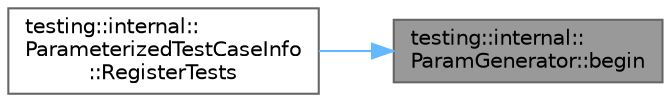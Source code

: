 digraph "testing::internal::ParamGenerator::begin"
{
 // LATEX_PDF_SIZE
  bgcolor="transparent";
  edge [fontname=Helvetica,fontsize=10,labelfontname=Helvetica,labelfontsize=10];
  node [fontname=Helvetica,fontsize=10,shape=box,height=0.2,width=0.4];
  rankdir="RL";
  Node1 [id="Node000001",label="testing::internal::\lParamGenerator::begin",height=0.2,width=0.4,color="gray40", fillcolor="grey60", style="filled", fontcolor="black",tooltip=" "];
  Node1 -> Node2 [id="edge1_Node000001_Node000002",dir="back",color="steelblue1",style="solid",tooltip=" "];
  Node2 [id="Node000002",label="testing::internal::\lParameterizedTestCaseInfo\l::RegisterTests",height=0.2,width=0.4,color="grey40", fillcolor="white", style="filled",URL="$classtesting_1_1internal_1_1_parameterized_test_case_info.html#a7e118820b3074ce70c0440e2e49a50a1",tooltip=" "];
}
